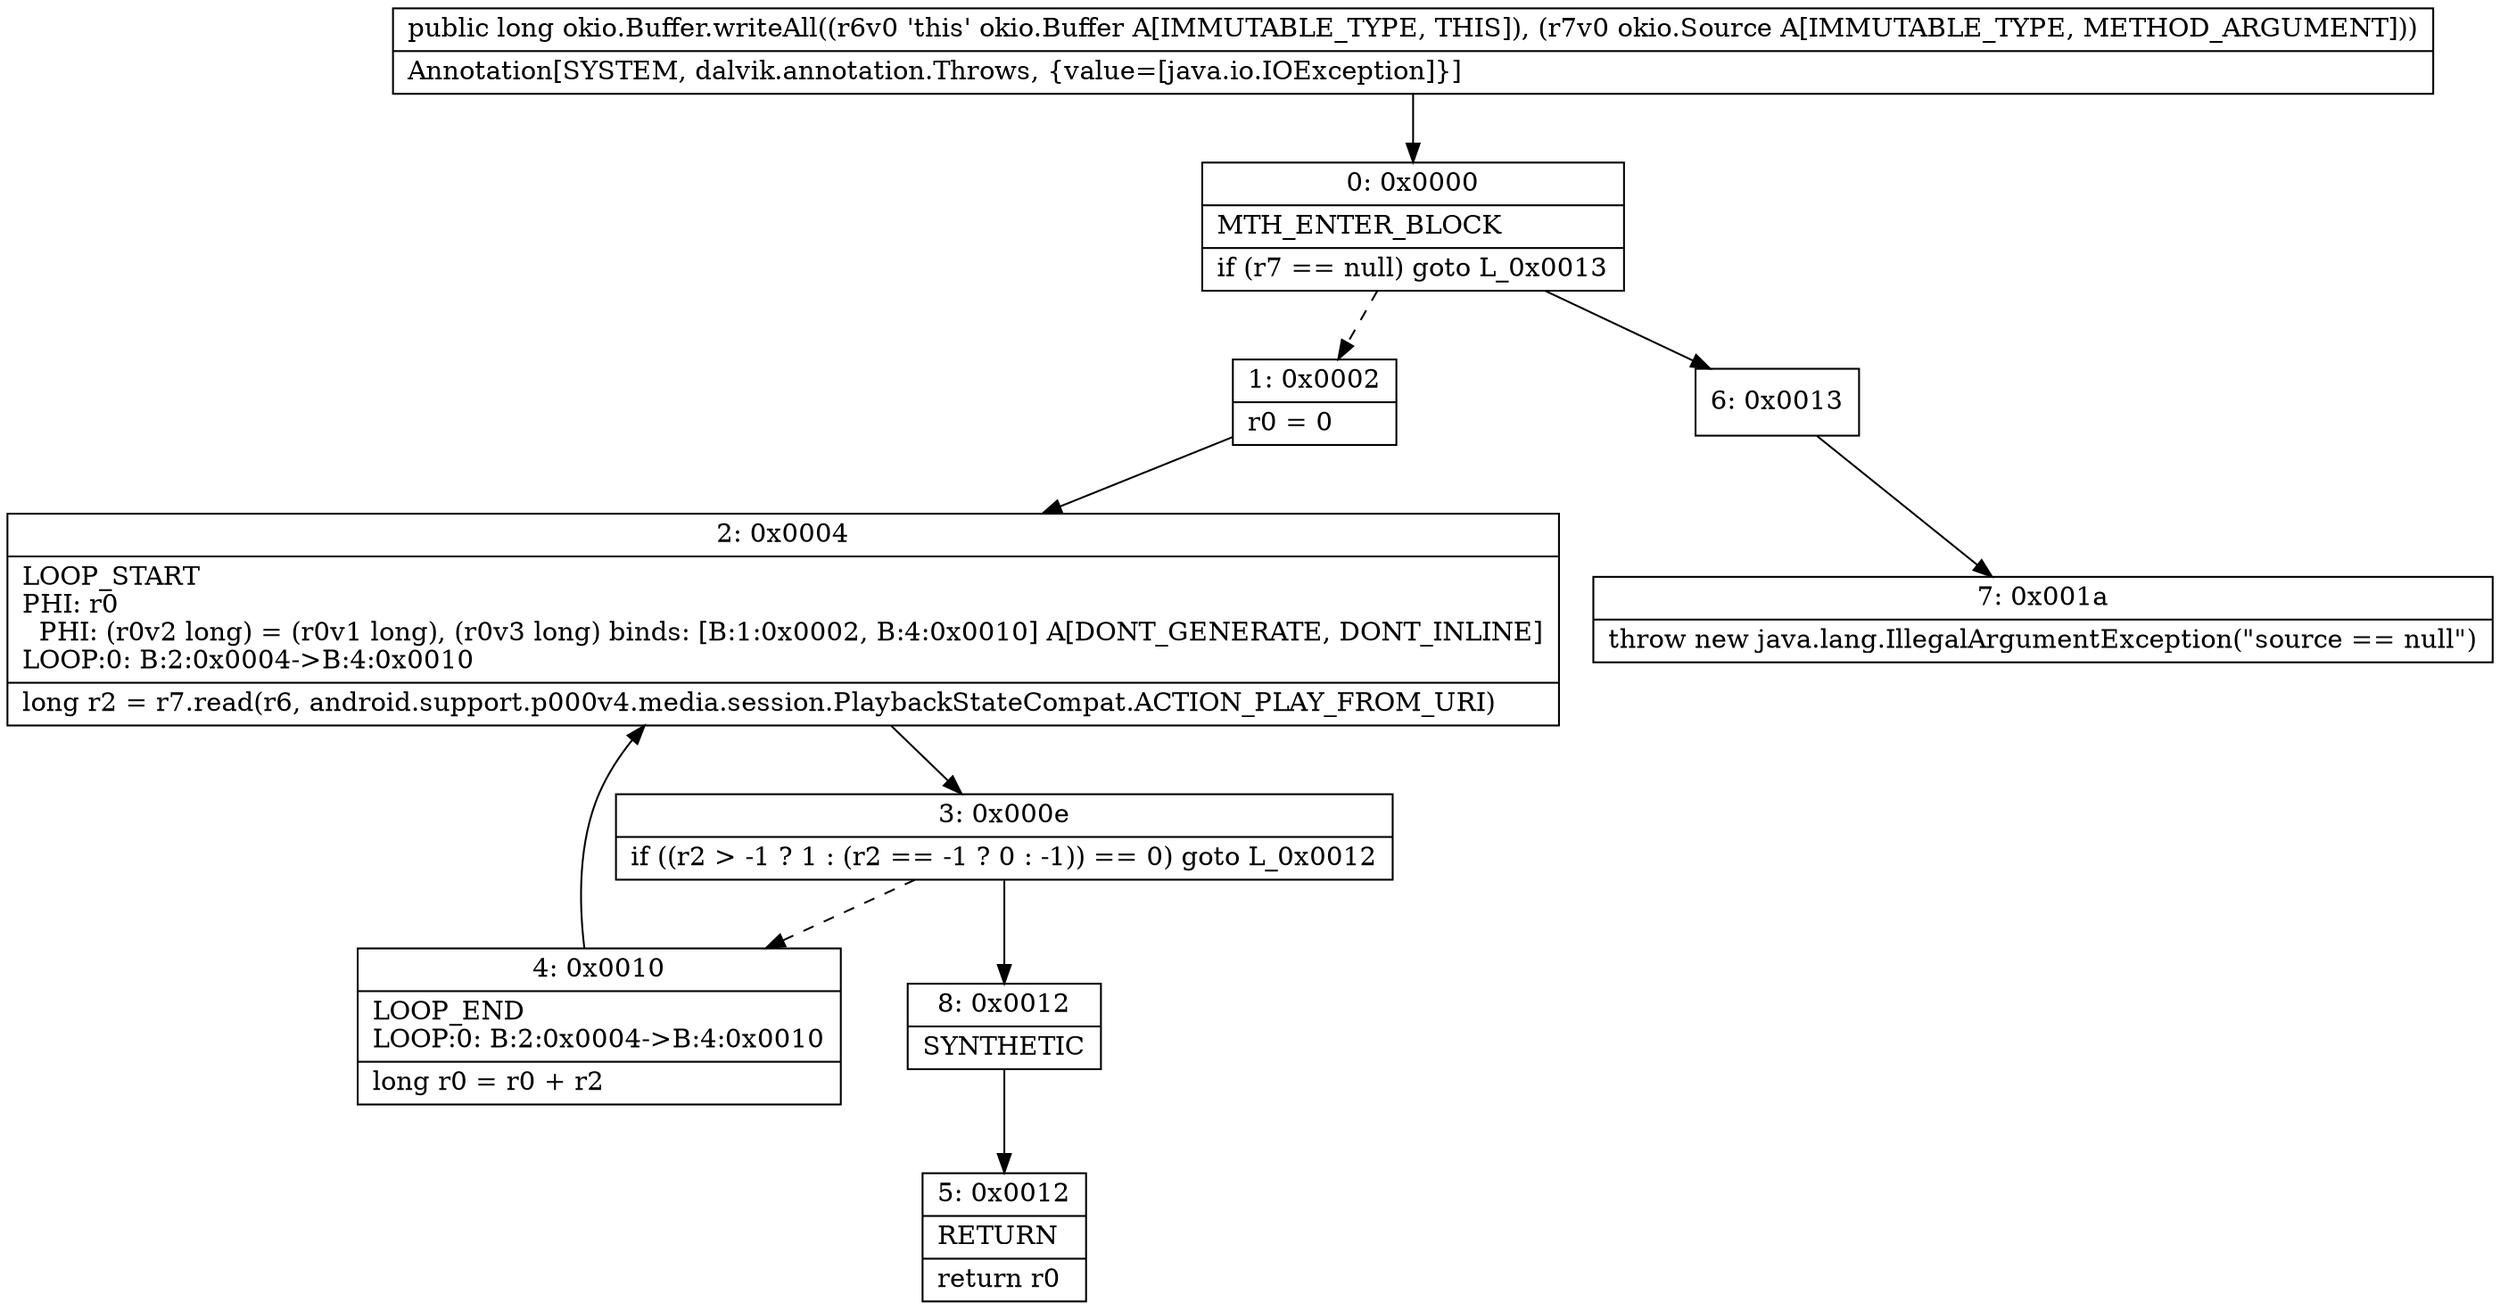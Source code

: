 digraph "CFG forokio.Buffer.writeAll(Lokio\/Source;)J" {
Node_0 [shape=record,label="{0\:\ 0x0000|MTH_ENTER_BLOCK\l|if (r7 == null) goto L_0x0013\l}"];
Node_1 [shape=record,label="{1\:\ 0x0002|r0 = 0\l}"];
Node_2 [shape=record,label="{2\:\ 0x0004|LOOP_START\lPHI: r0 \l  PHI: (r0v2 long) = (r0v1 long), (r0v3 long) binds: [B:1:0x0002, B:4:0x0010] A[DONT_GENERATE, DONT_INLINE]\lLOOP:0: B:2:0x0004\-\>B:4:0x0010\l|long r2 = r7.read(r6, android.support.p000v4.media.session.PlaybackStateCompat.ACTION_PLAY_FROM_URI)\l}"];
Node_3 [shape=record,label="{3\:\ 0x000e|if ((r2 \> \-1 ? 1 : (r2 == \-1 ? 0 : \-1)) == 0) goto L_0x0012\l}"];
Node_4 [shape=record,label="{4\:\ 0x0010|LOOP_END\lLOOP:0: B:2:0x0004\-\>B:4:0x0010\l|long r0 = r0 + r2\l}"];
Node_5 [shape=record,label="{5\:\ 0x0012|RETURN\l|return r0\l}"];
Node_6 [shape=record,label="{6\:\ 0x0013}"];
Node_7 [shape=record,label="{7\:\ 0x001a|throw new java.lang.IllegalArgumentException(\"source == null\")\l}"];
Node_8 [shape=record,label="{8\:\ 0x0012|SYNTHETIC\l}"];
MethodNode[shape=record,label="{public long okio.Buffer.writeAll((r6v0 'this' okio.Buffer A[IMMUTABLE_TYPE, THIS]), (r7v0 okio.Source A[IMMUTABLE_TYPE, METHOD_ARGUMENT]))  | Annotation[SYSTEM, dalvik.annotation.Throws, \{value=[java.io.IOException]\}]\l}"];
MethodNode -> Node_0;
Node_0 -> Node_1[style=dashed];
Node_0 -> Node_6;
Node_1 -> Node_2;
Node_2 -> Node_3;
Node_3 -> Node_4[style=dashed];
Node_3 -> Node_8;
Node_4 -> Node_2;
Node_6 -> Node_7;
Node_8 -> Node_5;
}

